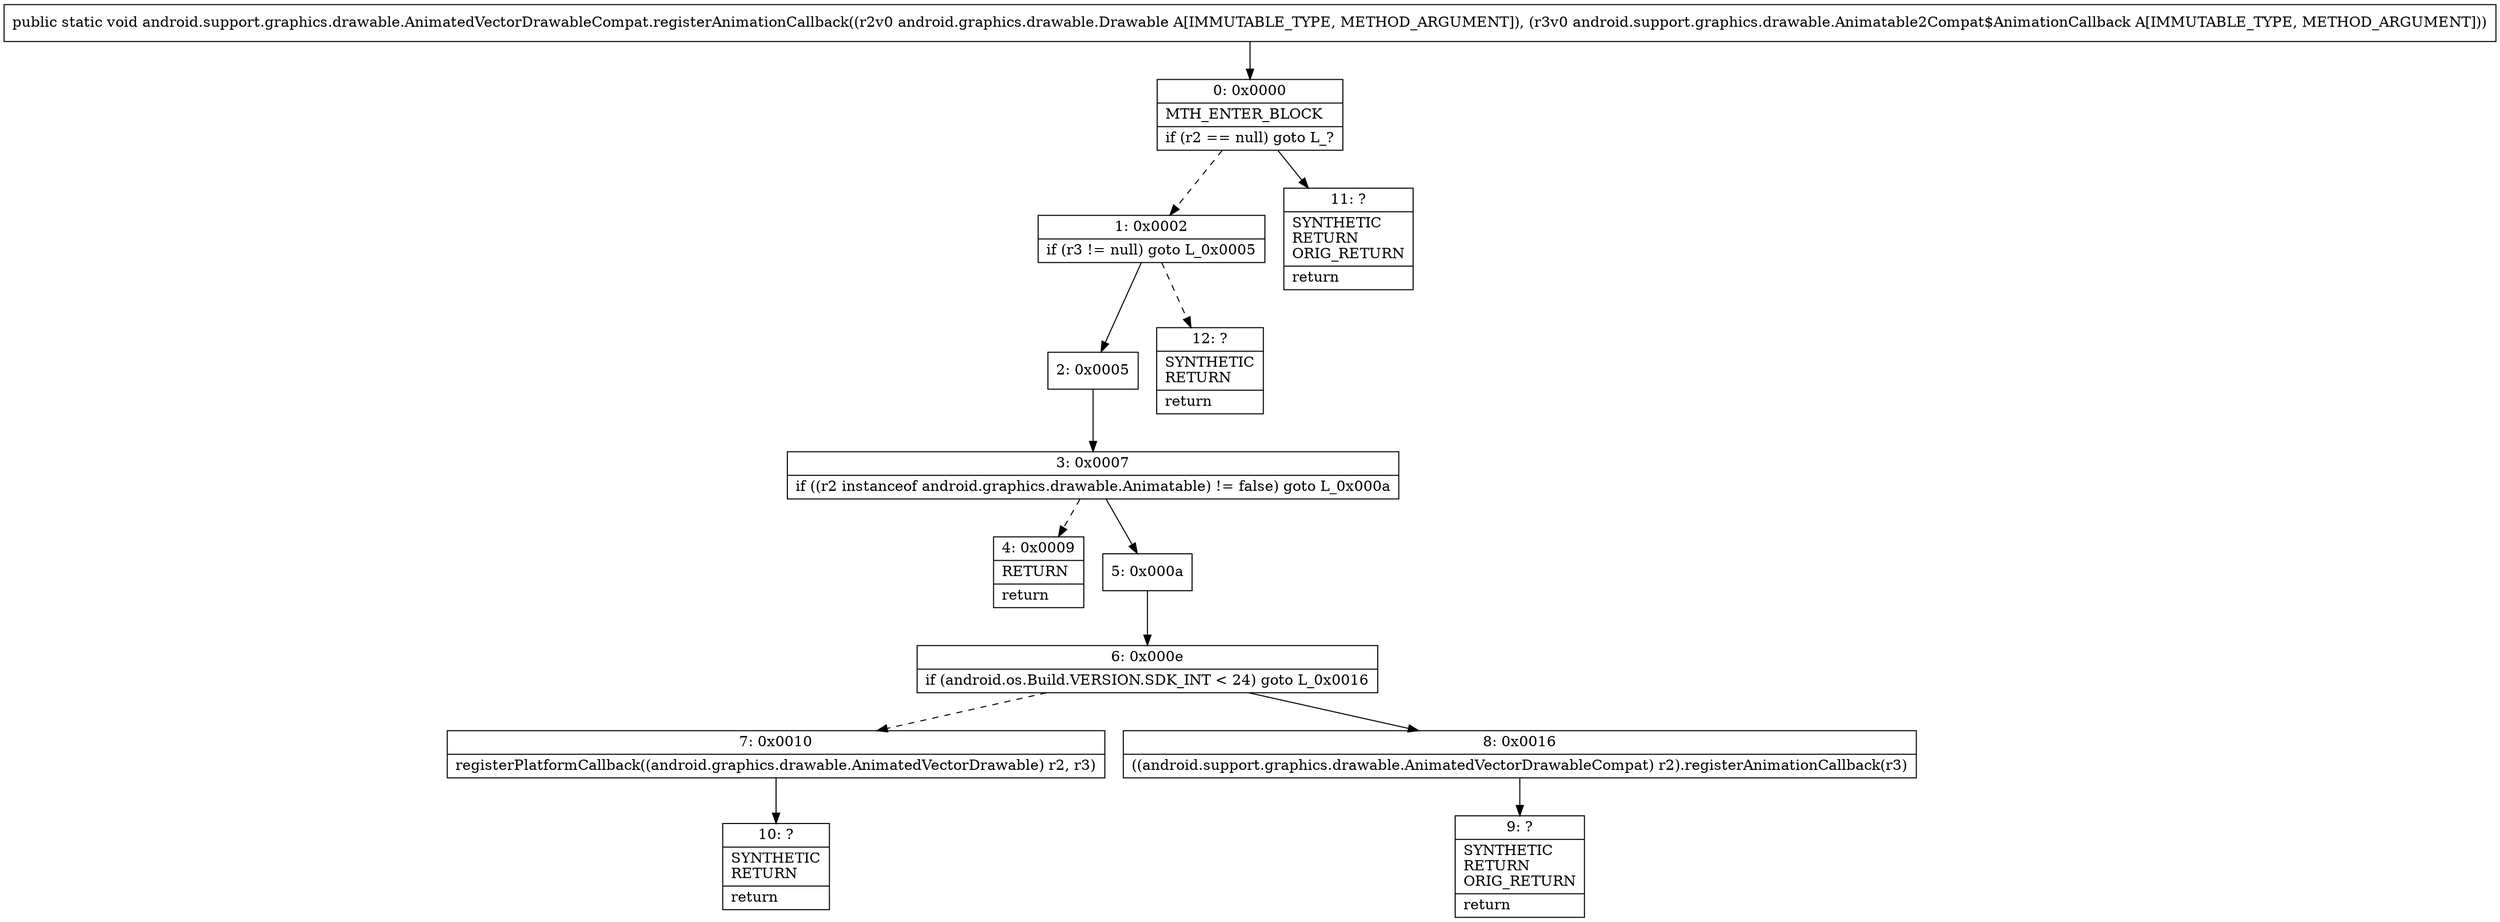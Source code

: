 digraph "CFG forandroid.support.graphics.drawable.AnimatedVectorDrawableCompat.registerAnimationCallback(Landroid\/graphics\/drawable\/Drawable;Landroid\/support\/graphics\/drawable\/Animatable2Compat$AnimationCallback;)V" {
Node_0 [shape=record,label="{0\:\ 0x0000|MTH_ENTER_BLOCK\l|if (r2 == null) goto L_?\l}"];
Node_1 [shape=record,label="{1\:\ 0x0002|if (r3 != null) goto L_0x0005\l}"];
Node_2 [shape=record,label="{2\:\ 0x0005}"];
Node_3 [shape=record,label="{3\:\ 0x0007|if ((r2 instanceof android.graphics.drawable.Animatable) != false) goto L_0x000a\l}"];
Node_4 [shape=record,label="{4\:\ 0x0009|RETURN\l|return\l}"];
Node_5 [shape=record,label="{5\:\ 0x000a}"];
Node_6 [shape=record,label="{6\:\ 0x000e|if (android.os.Build.VERSION.SDK_INT \< 24) goto L_0x0016\l}"];
Node_7 [shape=record,label="{7\:\ 0x0010|registerPlatformCallback((android.graphics.drawable.AnimatedVectorDrawable) r2, r3)\l}"];
Node_8 [shape=record,label="{8\:\ 0x0016|((android.support.graphics.drawable.AnimatedVectorDrawableCompat) r2).registerAnimationCallback(r3)\l}"];
Node_9 [shape=record,label="{9\:\ ?|SYNTHETIC\lRETURN\lORIG_RETURN\l|return\l}"];
Node_10 [shape=record,label="{10\:\ ?|SYNTHETIC\lRETURN\l|return\l}"];
Node_11 [shape=record,label="{11\:\ ?|SYNTHETIC\lRETURN\lORIG_RETURN\l|return\l}"];
Node_12 [shape=record,label="{12\:\ ?|SYNTHETIC\lRETURN\l|return\l}"];
MethodNode[shape=record,label="{public static void android.support.graphics.drawable.AnimatedVectorDrawableCompat.registerAnimationCallback((r2v0 android.graphics.drawable.Drawable A[IMMUTABLE_TYPE, METHOD_ARGUMENT]), (r3v0 android.support.graphics.drawable.Animatable2Compat$AnimationCallback A[IMMUTABLE_TYPE, METHOD_ARGUMENT])) }"];
MethodNode -> Node_0;
Node_0 -> Node_1[style=dashed];
Node_0 -> Node_11;
Node_1 -> Node_2;
Node_1 -> Node_12[style=dashed];
Node_2 -> Node_3;
Node_3 -> Node_4[style=dashed];
Node_3 -> Node_5;
Node_5 -> Node_6;
Node_6 -> Node_7[style=dashed];
Node_6 -> Node_8;
Node_7 -> Node_10;
Node_8 -> Node_9;
}

